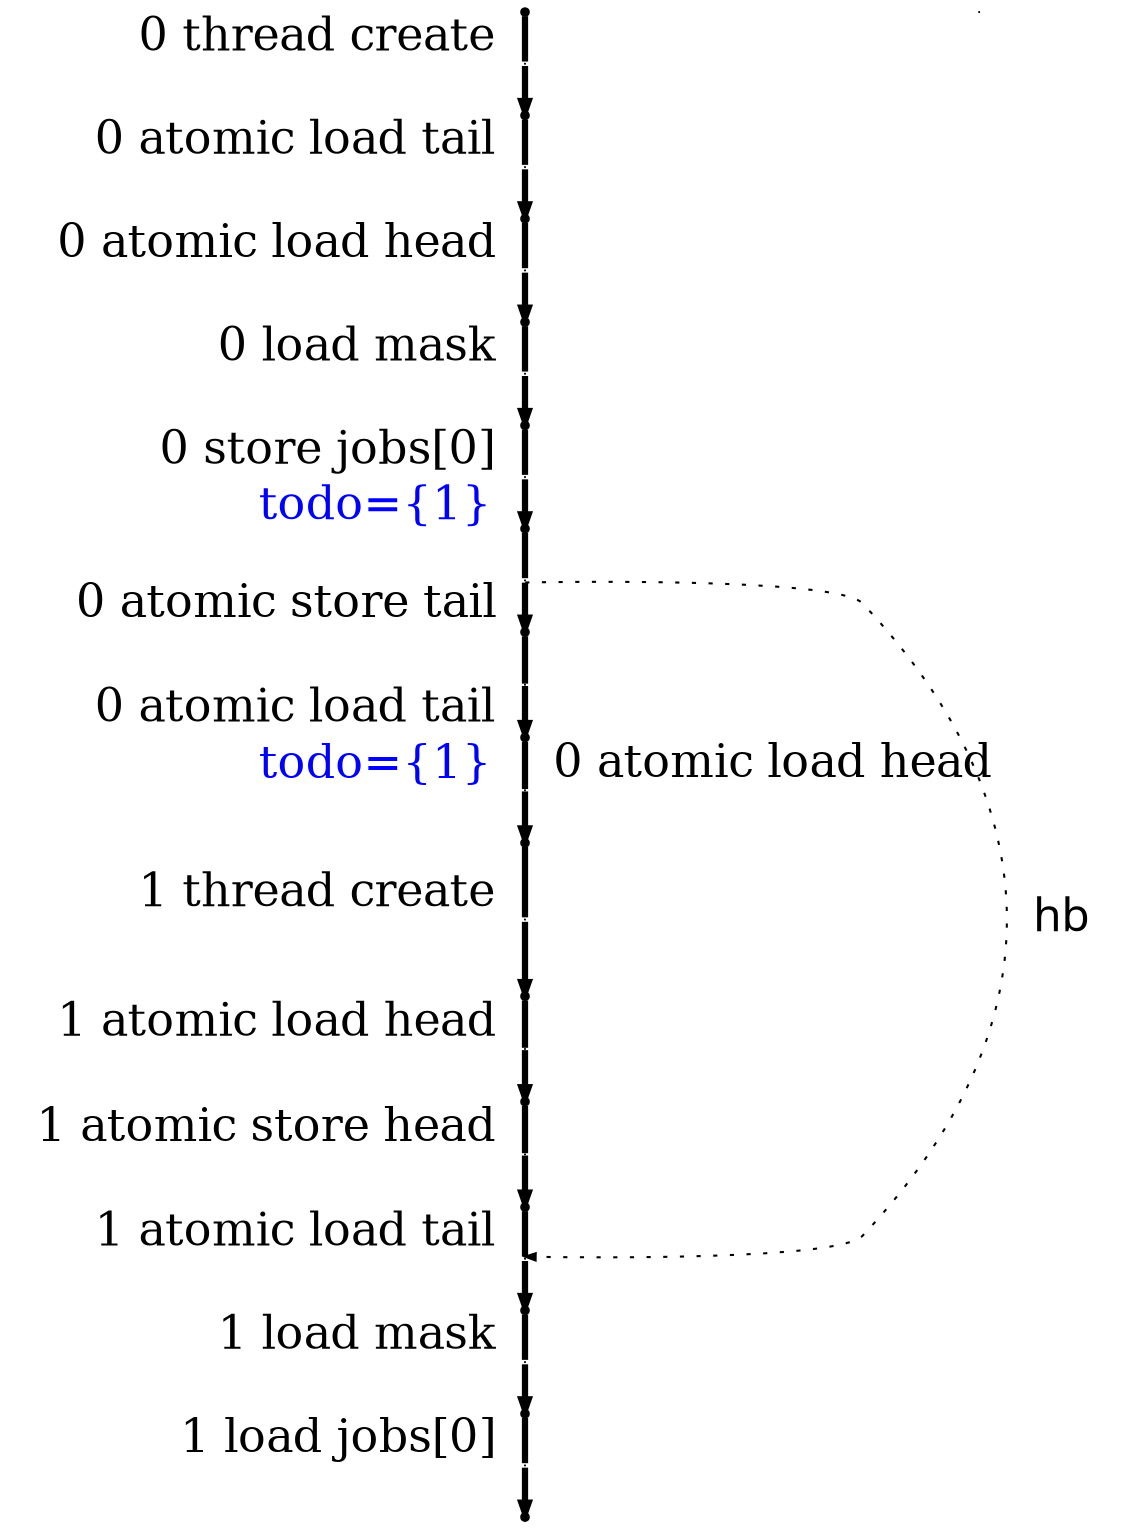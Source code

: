 digraph "" {
	graph [directed=True,
		dpi=300,
		forcelabels=True,
		nodesep=3,
		ordering=out,
		rankdir=TB,
		ranksep=0.3,
		"strict"=False
	];
	node [color=black,
		fillcolor=black,
		fixedsize=true,
		fontsize=22,
		height=.05,
		label="\N",
		shape=point,
		style=filled,
		width=.05
	];
	edge [arrowsize=0.5,
		color=black,
		fontname="Ubuntu Code",
		fontsize=22,
		penwidth=1,
		weight=100
	];
	s	 [label=""];
	"_instr_s.0"	 [width=0,
		xlabel="  0 thread create  "];
	s -> "_instr_s.0"	 [dir=none,
		penwidth=3];
	_instr_s	 [width=0];
	"s.0"	 [label=""];
	"_instr_s.0.0"	 [width=0,
		xlabel="  0 atomic load tail  "];
	"s.0" -> "_instr_s.0.0"	 [dir=none,
		penwidth=3];
	"_instr_s.0" -> "s.0"	 [penwidth=3];
	"s.0.0"	 [label=""];
	"_instr_s.0.0.0"	 [width=0,
		xlabel="  0 atomic load head  "];
	"s.0.0" -> "_instr_s.0.0.0"	 [dir=none,
		penwidth=3];
	"_instr_s.0.0" -> "s.0.0"	 [penwidth=3];
	"s.0.0.0"	 [label=""];
	"_instr_s.0.0.0.0"	 [width=0,
		xlabel="  0 load mask  "];
	"s.0.0.0" -> "_instr_s.0.0.0.0"	 [dir=none,
		penwidth=3];
	"_instr_s.0.0.0" -> "s.0.0.0"	 [penwidth=3];
	"s.0.0.0.0"	 [label=""];
	"_instr_s.0.0.0.0.0"	 [width=0,
		xlabel="  0 store jobs[0]  "];
	"s.0.0.0.0" -> "_instr_s.0.0.0.0.0"	 [dir=none,
		penwidth=3];
	"_instr_s.0.0.0.0" -> "s.0.0.0.0"	 [penwidth=3];
	"s.0.0.0.0.0"	 [fontcolor=blue,
		label="",
		xlabel="    todo={1}  "];
	"_instr_s.0.0.0.0.0.0"	 [width=0,
		xlabel="  0 atomic store tail  "];
	"s.0.0.0.0.0" -> "_instr_s.0.0.0.0.0.0"	 [dir=none,
		penwidth=3];
	"_instr_s.0.0.0.0.0" -> "s.0.0.0.0.0"	 [penwidth=3];
	"s.0.0.0.0.0.0"	 [label=""];
	"_instr_s.0.0.0.0.0.0.0"	 [width=0,
		xlabel="  0 atomic load tail  "];
	"s.0.0.0.0.0.0" -> "_instr_s.0.0.0.0.0.0.0"	 [dir=none,
		penwidth=3];
	"_instr_s.0.0.0.0.0.0" -> "s.0.0.0.0.0.0"	 [penwidth=3];
	"_instr_s.0.0.0.0.0.0.0.0.1.1.1.1"	 [width=0,
		xlabel="  1 atomic load tail  "];
	"_instr_s.0.0.0.0.0.0" -> "_instr_s.0.0.0.0.0.0.0.0.1.1.1.1"	 [label="  hb  ",
		style=dotted,
		weight=0];
	"s.0.0.0.0.0.0.0"	 [fontcolor=blue,
		label="",
		xlabel="    todo={1}  "];
	"_instr_s.0.0.0.0.0.0.0.0"	 [width=0,
		xlabel="  0 atomic load head  "];
	"s.0.0.0.0.0.0.0" -> "_instr_s.0.0.0.0.0.0.0.0"	 [dir=none,
		penwidth=3];
	"_instr_s.0.0.0.0.0.0.0" -> "s.0.0.0.0.0.0.0"	 [penwidth=3];
	"s.0.0.0.0.0.0.0.0"	 [label=""];
	"_instr_s.0.0.0.0.0.0.0.0.1"	 [width=0,
		xlabel="  1 thread create  "];
	"s.0.0.0.0.0.0.0.0" -> "_instr_s.0.0.0.0.0.0.0.0.1"	 [dir=none,
		penwidth=3];
	"_instr_s.0.0.0.0.0.0.0.0" -> "s.0.0.0.0.0.0.0.0"	 [penwidth=3];
	"s.0.0.0.0.0.0.0.0.1"	 [label=""];
	"_instr_s.0.0.0.0.0.0.0.0.1.1"	 [width=0,
		xlabel="  1 atomic load head  "];
	"s.0.0.0.0.0.0.0.0.1" -> "_instr_s.0.0.0.0.0.0.0.0.1.1"	 [dir=none,
		penwidth=3];
	"_instr_s.0.0.0.0.0.0.0.0.1" -> "s.0.0.0.0.0.0.0.0.1"	 [penwidth=3];
	"s.0.0.0.0.0.0.0.0.1.1"	 [label=""];
	"_instr_s.0.0.0.0.0.0.0.0.1.1.1"	 [width=0,
		xlabel="  1 atomic store head  "];
	"s.0.0.0.0.0.0.0.0.1.1" -> "_instr_s.0.0.0.0.0.0.0.0.1.1.1"	 [dir=none,
		penwidth=3];
	"_instr_s.0.0.0.0.0.0.0.0.1.1" -> "s.0.0.0.0.0.0.0.0.1.1"	 [penwidth=3];
	"s.0.0.0.0.0.0.0.0.1.1.1"	 [label=""];
	"s.0.0.0.0.0.0.0.0.1.1.1" -> "_instr_s.0.0.0.0.0.0.0.0.1.1.1.1"	 [dir=none,
		penwidth=3];
	"_instr_s.0.0.0.0.0.0.0.0.1.1.1" -> "s.0.0.0.0.0.0.0.0.1.1.1"	 [penwidth=3];
	"s.0.0.0.0.0.0.0.0.1.1.1.1"	 [label=""];
	"_instr_s.0.0.0.0.0.0.0.0.1.1.1.1.1"	 [width=0,
		xlabel="  1 load mask  "];
	"s.0.0.0.0.0.0.0.0.1.1.1.1" -> "_instr_s.0.0.0.0.0.0.0.0.1.1.1.1.1"	 [dir=none,
		penwidth=3];
	"_instr_s.0.0.0.0.0.0.0.0.1.1.1.1" -> "s.0.0.0.0.0.0.0.0.1.1.1.1"	 [penwidth=3];
	"s.0.0.0.0.0.0.0.0.1.1.1.1.1"	 [label=""];
	"_instr_s.0.0.0.0.0.0.0.0.1.1.1.1.1.1"	 [width=0,
		xlabel="  1 load jobs[0]  "];
	"s.0.0.0.0.0.0.0.0.1.1.1.1.1" -> "_instr_s.0.0.0.0.0.0.0.0.1.1.1.1.1.1"	 [dir=none,
		penwidth=3];
	"_instr_s.0.0.0.0.0.0.0.0.1.1.1.1.1" -> "s.0.0.0.0.0.0.0.0.1.1.1.1.1"	 [penwidth=3];
	"s.0.0.0.0.0.0.0.0.1.1.1.1.1.1"	 [label=""];
	"_instr_s.0.0.0.0.0.0.0.0.1.1.1.1.1.1" -> "s.0.0.0.0.0.0.0.0.1.1.1.1.1.1"	 [penwidth=3];
}
